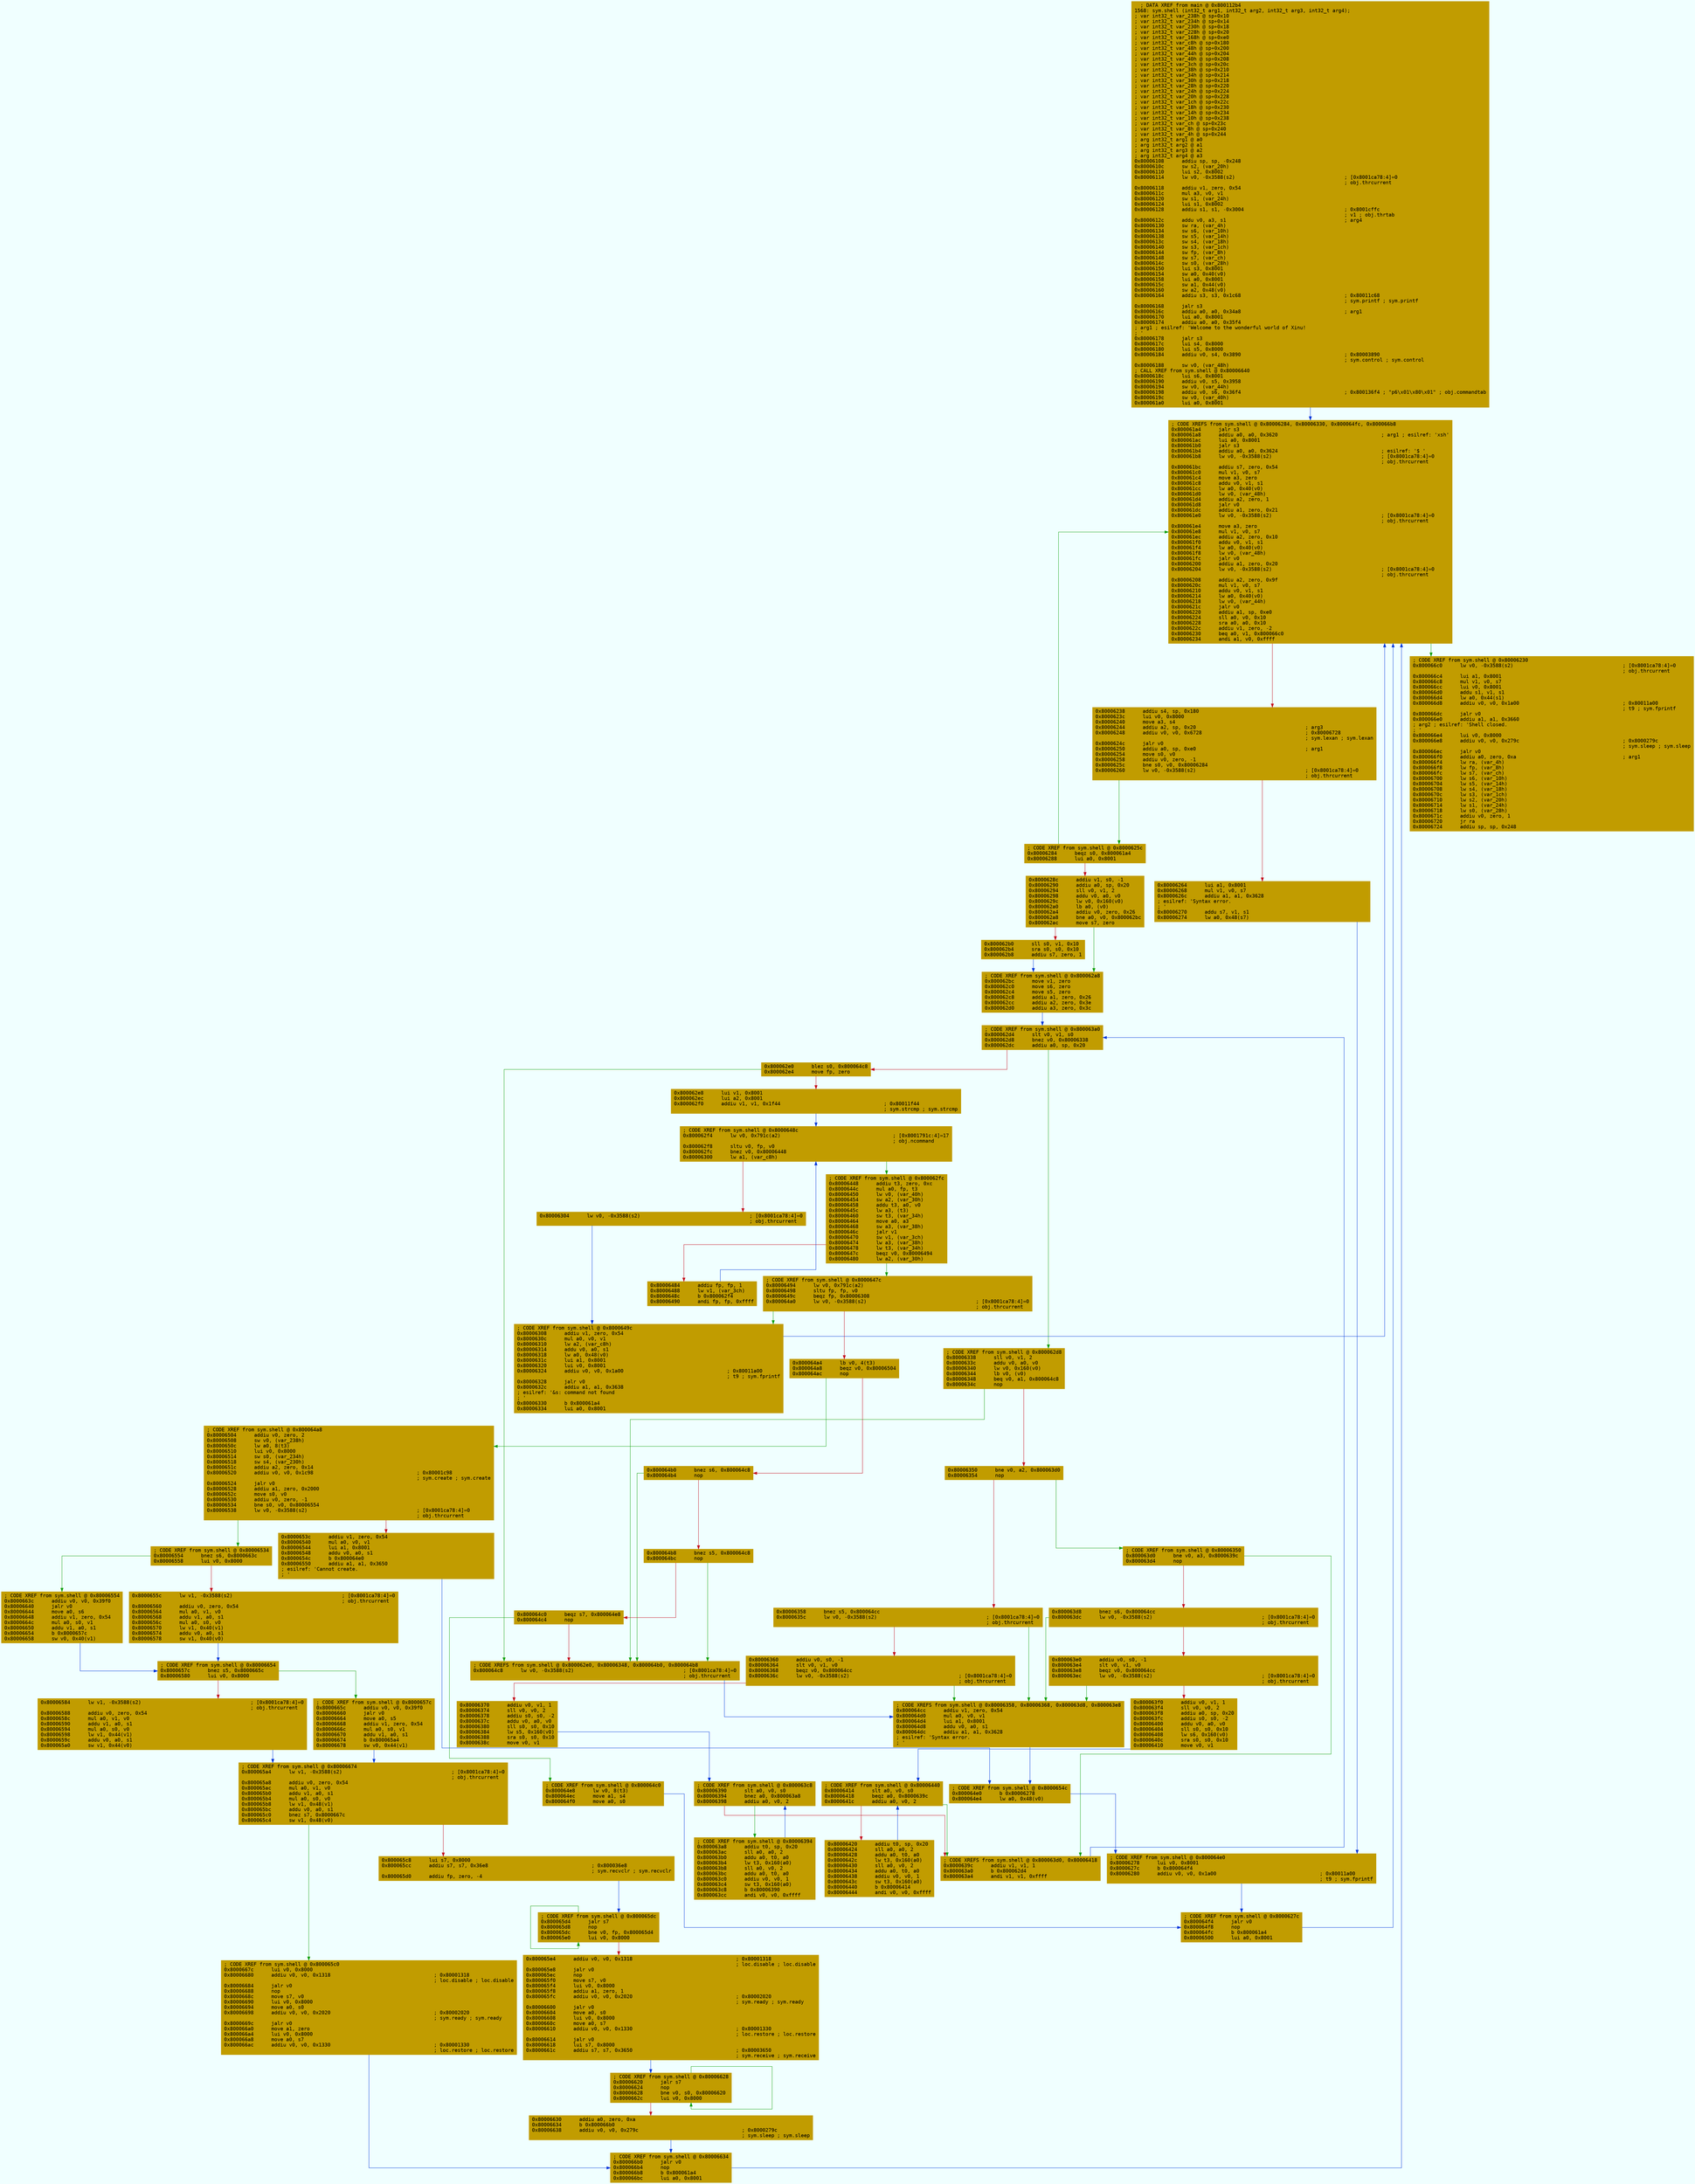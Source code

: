 digraph code {
	graph [bgcolor=azure fontsize=8 fontname="Courier" splines="ortho"];
	node [fillcolor=gray style=filled shape=box];
	edge [arrowhead="normal"];
	"0x80006108" [URL="sym.shell/0x80006108", fillcolor="#c19c00",color="#c19c00", fontname="Courier",label="  ; DATA XREF from main @ 0x800112b4\l1568: sym.shell (int32_t arg1, int32_t arg2, int32_t arg3, int32_t arg4);\l; var int32_t var_238h @ sp+0x10\l; var int32_t var_234h @ sp+0x14\l; var int32_t var_230h @ sp+0x18\l; var int32_t var_228h @ sp+0x20\l; var int32_t var_168h @ sp+0xe0\l; var int32_t var_c8h @ sp+0x180\l; var int32_t var_48h @ sp+0x200\l; var int32_t var_44h @ sp+0x204\l; var int32_t var_40h @ sp+0x208\l; var int32_t var_3ch @ sp+0x20c\l; var int32_t var_38h @ sp+0x210\l; var int32_t var_34h @ sp+0x214\l; var int32_t var_30h @ sp+0x218\l; var int32_t var_28h @ sp+0x220\l; var int32_t var_24h @ sp+0x224\l; var int32_t var_20h @ sp+0x228\l; var int32_t var_1ch @ sp+0x22c\l; var int32_t var_18h @ sp+0x230\l; var int32_t var_14h @ sp+0x234\l; var int32_t var_10h @ sp+0x238\l; var int32_t var_ch @ sp+0x23c\l; var int32_t var_8h @ sp+0x240\l; var int32_t var_4h @ sp+0x244\l; arg int32_t arg1 @ a0\l; arg int32_t arg2 @ a1\l; arg int32_t arg3 @ a2\l; arg int32_t arg4 @ a3\l0x80006108      addiu sp, sp, -0x248\l0x8000610c      sw s2, (var_20h)\l0x80006110      lui s2, 0x8002\l0x80006114      lw v0, -0x3588(s2)                                     ; [0x8001ca78:4]=0\l                                                                       ; obj.thrcurrent\l0x80006118      addiu v1, zero, 0x54\l0x8000611c      mul a3, v0, v1\l0x80006120      sw s1, (var_24h)\l0x80006124      lui s1, 0x8002\l0x80006128      addiu s1, s1, -0x3004                                  ; 0x8001cffc\l                                                                       ; v1 ; obj.thrtab\l0x8000612c      addu v0, a3, s1                                        ; arg4\l0x80006130      sw ra, (var_4h)\l0x80006134      sw s6, (var_10h)\l0x80006138      sw s5, (var_14h)\l0x8000613c      sw s4, (var_18h)\l0x80006140      sw s3, (var_1ch)\l0x80006144      sw fp, (var_8h)\l0x80006148      sw s7, (var_ch)\l0x8000614c      sw s0, (var_28h)\l0x80006150      lui s3, 0x8001\l0x80006154      sw a0, 0x40(v0)\l0x80006158      lui a0, 0x8001\l0x8000615c      sw a1, 0x44(v0)\l0x80006160      sw a2, 0x48(v0)\l0x80006164      addiu s3, s3, 0x1c68                                   ; 0x80011c68\l                                                                       ; sym.printf ; sym.printf\l0x80006168      jalr s3\l0x8000616c      addiu a0, a0, 0x34a8                                   ; arg1\l0x80006170      lui a0, 0x8001\l0x80006174      addiu a0, a0, 0x35f4                                   \l; arg1 ; esilref: 'Welcome to the wonderful world of Xinu!\l; '\l0x80006178      jalr s3\l0x8000617c      lui s4, 0x8000\l0x80006180      lui s5, 0x8000\l0x80006184      addiu v0, s4, 0x3890                                   ; 0x80003890\l                                                                       ; sym.control ; sym.control\l0x80006188      sw v0, (var_48h)\l; CALL XREF from sym.shell @ 0x80006640\l0x8000618c      lui s6, 0x8001\l0x80006190      addiu v0, s5, 0x3958\l0x80006194      sw v0, (var_44h)\l0x80006198      addiu v0, s6, 0x36f4                                   ; 0x800136f4 ; \"p6\\x01\\x80\\x01\" ; obj.commandtab\l0x8000619c      sw v0, (var_40h)\l0x800061a0      lui a0, 0x8001\l"]
	"0x800061a4" [URL="sym.shell/0x800061a4", fillcolor="#c19c00",color="#c19c00", fontname="Courier",label="; CODE XREFS from sym.shell @ 0x80006284, 0x80006330, 0x800064fc, 0x800066b8\l0x800061a4      jalr s3\l0x800061a8      addiu a0, a0, 0x3620                                   ; arg1 ; esilref: 'xsh'\l0x800061ac      lui a0, 0x8001\l0x800061b0      jalr s3\l0x800061b4      addiu a0, a0, 0x3624                                   ; esilref: '$ '\l0x800061b8      lw v0, -0x3588(s2)                                     ; [0x8001ca78:4]=0\l                                                                       ; obj.thrcurrent\l0x800061bc      addiu s7, zero, 0x54\l0x800061c0      mul v1, v0, s7\l0x800061c4      move a3, zero\l0x800061c8      addu v0, v1, s1\l0x800061cc      lw a0, 0x40(v0)\l0x800061d0      lw v0, (var_48h)\l0x800061d4      addiu a2, zero, 1\l0x800061d8      jalr v0\l0x800061dc      addiu a1, zero, 0x21\l0x800061e0      lw v0, -0x3588(s2)                                     ; [0x8001ca78:4]=0\l                                                                       ; obj.thrcurrent\l0x800061e4      move a3, zero\l0x800061e8      mul v1, v0, s7\l0x800061ec      addiu a2, zero, 0x10\l0x800061f0      addu v0, v1, s1\l0x800061f4      lw a0, 0x40(v0)\l0x800061f8      lw v0, (var_48h)\l0x800061fc      jalr v0\l0x80006200      addiu a1, zero, 0x20\l0x80006204      lw v0, -0x3588(s2)                                     ; [0x8001ca78:4]=0\l                                                                       ; obj.thrcurrent\l0x80006208      addiu a2, zero, 0x9f\l0x8000620c      mul v1, v0, s7\l0x80006210      addu v0, v1, s1\l0x80006214      lw a0, 0x40(v0)\l0x80006218      lw v0, (var_44h)\l0x8000621c      jalr v0\l0x80006220      addiu a1, sp, 0xe0\l0x80006224      sll a0, v0, 0x10\l0x80006228      sra a0, a0, 0x10\l0x8000622c      addiu v1, zero, -2\l0x80006230      beq a0, v1, 0x800066c0\l0x80006234      andi a1, v0, 0xffff\l"]
	"0x80006238" [URL="sym.shell/0x80006238", fillcolor="#c19c00",color="#c19c00", fontname="Courier",label="0x80006238      addiu s4, sp, 0x180\l0x8000623c      lui v0, 0x8000\l0x80006240      move a3, s4\l0x80006244      addiu a2, sp, 0x20                                     ; arg3\l0x80006248      addiu v0, v0, 0x6728                                   ; 0x80006728\l                                                                       ; sym.lexan ; sym.lexan\l0x8000624c      jalr v0\l0x80006250      addiu a0, sp, 0xe0                                     ; arg1\l0x80006254      move s0, v0\l0x80006258      addiu v0, zero, -1\l0x8000625c      bne s0, v0, 0x80006284\l0x80006260      lw v0, -0x3588(s2)                                     ; [0x8001ca78:4]=0\l                                                                       ; obj.thrcurrent\l"]
	"0x80006264" [URL="sym.shell/0x80006264", fillcolor="#c19c00",color="#c19c00", fontname="Courier",label="0x80006264      lui a1, 0x8001\l0x80006268      mul v1, v0, s7\l0x8000626c      addiu a1, a1, 0x3628                                   \l; esilref: 'Syntax error.\l; '\l0x80006270      addu s7, v1, s1\l0x80006274      lw a0, 0x48(s7)\l"]
	"0x80006278" [URL="sym.shell/0x80006278", fillcolor="#c19c00",color="#c19c00", fontname="Courier",label="; CODE XREF from sym.shell @ 0x800064e0\l0x80006278      lui v0, 0x8001\l0x8000627c      b 0x800064f4\l0x80006280      addiu v0, v0, 0x1a00                                   ; 0x80011a00\l                                                                       ; t9 ; sym.fprintf\l"]
	"0x80006284" [URL="sym.shell/0x80006284", fillcolor="#c19c00",color="#c19c00", fontname="Courier",label="; CODE XREF from sym.shell @ 0x8000625c\l0x80006284      beqz s0, 0x800061a4\l0x80006288      lui a0, 0x8001\l"]
	"0x8000628c" [URL="sym.shell/0x8000628c", fillcolor="#c19c00",color="#c19c00", fontname="Courier",label="0x8000628c      addiu v1, s0, -1\l0x80006290      addiu a0, sp, 0x20\l0x80006294      sll v0, v1, 2\l0x80006298      addu v0, a0, v0\l0x8000629c      lw v0, 0x160(v0)\l0x800062a0      lb a0, (v0)\l0x800062a4      addiu v0, zero, 0x26\l0x800062a8      bne a0, v0, 0x800062bc\l0x800062ac      move s7, zero\l"]
	"0x800062b0" [URL="sym.shell/0x800062b0", fillcolor="#c19c00",color="#c19c00", fontname="Courier",label="0x800062b0      sll s0, v1, 0x10\l0x800062b4      sra s0, s0, 0x10\l0x800062b8      addiu s7, zero, 1\l"]
	"0x800062bc" [URL="sym.shell/0x800062bc", fillcolor="#c19c00",color="#c19c00", fontname="Courier",label="; CODE XREF from sym.shell @ 0x800062a8\l0x800062bc      move v1, zero\l0x800062c0      move s6, zero\l0x800062c4      move s5, zero\l0x800062c8      addiu a1, zero, 0x26\l0x800062cc      addiu a2, zero, 0x3e\l0x800062d0      addiu a3, zero, 0x3c\l"]
	"0x800062d4" [URL="sym.shell/0x800062d4", fillcolor="#c19c00",color="#c19c00", fontname="Courier",label="; CODE XREF from sym.shell @ 0x800063a0\l0x800062d4      slt v0, v1, s0\l0x800062d8      bnez v0, 0x80006338\l0x800062dc      addiu a0, sp, 0x20\l"]
	"0x800062e0" [URL="sym.shell/0x800062e0", fillcolor="#c19c00",color="#c19c00", fontname="Courier",label="0x800062e0      blez s0, 0x800064c8\l0x800062e4      move fp, zero\l"]
	"0x800062e8" [URL="sym.shell/0x800062e8", fillcolor="#c19c00",color="#c19c00", fontname="Courier",label="0x800062e8      lui v1, 0x8001\l0x800062ec      lui a2, 0x8001\l0x800062f0      addiu v1, v1, 0x1f44                                   ; 0x80011f44\l                                                                       ; sym.strcmp ; sym.strcmp\l"]
	"0x800062f4" [URL="sym.shell/0x800062f4", fillcolor="#c19c00",color="#c19c00", fontname="Courier",label="; CODE XREF from sym.shell @ 0x8000648c\l0x800062f4      lw v0, 0x791c(a2)                                      ; [0x8001791c:4]=17\l                                                                       ; obj.ncommand\l0x800062f8      sltu v0, fp, v0\l0x800062fc      bnez v0, 0x80006448\l0x80006300      lw a1, (var_c8h)\l"]
	"0x80006304" [URL="sym.shell/0x80006304", fillcolor="#c19c00",color="#c19c00", fontname="Courier",label="0x80006304      lw v0, -0x3588(s2)                                     ; [0x8001ca78:4]=0\l                                                                       ; obj.thrcurrent\l"]
	"0x80006308" [URL="sym.shell/0x80006308", fillcolor="#c19c00",color="#c19c00", fontname="Courier",label="; CODE XREF from sym.shell @ 0x8000649c\l0x80006308      addiu v1, zero, 0x54\l0x8000630c      mul a0, v0, v1\l0x80006310      lw a2, (var_c8h)\l0x80006314      addu v0, a0, s1\l0x80006318      lw a0, 0x48(v0)\l0x8000631c      lui a1, 0x8001\l0x80006320      lui v0, 0x8001\l0x80006324      addiu v0, v0, 0x1a00                                   ; 0x80011a00\l                                                                       ; t9 ; sym.fprintf\l0x80006328      jalr v0\l0x8000632c      addiu a1, a1, 0x3638                                   \l; esilref: '&s: command not found\l; '\l0x80006330      b 0x800061a4\l0x80006334      lui a0, 0x8001\l"]
	"0x80006338" [URL="sym.shell/0x80006338", fillcolor="#c19c00",color="#c19c00", fontname="Courier",label="; CODE XREF from sym.shell @ 0x800062d8\l0x80006338      sll v0, v1, 2\l0x8000633c      addu v0, a0, v0\l0x80006340      lw v0, 0x160(v0)\l0x80006344      lb v0, (v0)\l0x80006348      beq v0, a1, 0x800064c8\l0x8000634c      nop\l"]
	"0x80006350" [URL="sym.shell/0x80006350", fillcolor="#c19c00",color="#c19c00", fontname="Courier",label="0x80006350      bne v0, a2, 0x800063d0\l0x80006354      nop\l"]
	"0x80006358" [URL="sym.shell/0x80006358", fillcolor="#c19c00",color="#c19c00", fontname="Courier",label="0x80006358      bnez s5, 0x800064cc\l0x8000635c      lw v0, -0x3588(s2)                                     ; [0x8001ca78:4]=0\l                                                                       ; obj.thrcurrent\l"]
	"0x80006360" [URL="sym.shell/0x80006360", fillcolor="#c19c00",color="#c19c00", fontname="Courier",label="0x80006360      addiu v0, s0, -1\l0x80006364      slt v0, v1, v0\l0x80006368      beqz v0, 0x800064cc\l0x8000636c      lw v0, -0x3588(s2)                                     ; [0x8001ca78:4]=0\l                                                                       ; obj.thrcurrent\l"]
	"0x80006370" [URL="sym.shell/0x80006370", fillcolor="#c19c00",color="#c19c00", fontname="Courier",label="0x80006370      addiu v0, v1, 1\l0x80006374      sll v0, v0, 2\l0x80006378      addiu s0, s0, -2\l0x8000637c      addu v0, a0, v0\l0x80006380      sll s0, s0, 0x10\l0x80006384      lw s5, 0x160(v0)\l0x80006388      sra s0, s0, 0x10\l0x8000638c      move v0, v1\l"]
	"0x80006390" [URL="sym.shell/0x80006390", fillcolor="#c19c00",color="#c19c00", fontname="Courier",label="; CODE XREF from sym.shell @ 0x800063c8\l0x80006390      slt a0, v0, s0\l0x80006394      bnez a0, 0x800063a8\l0x80006398      addiu a0, v0, 2\l"]
	"0x8000639c" [URL="sym.shell/0x8000639c", fillcolor="#c19c00",color="#c19c00", fontname="Courier",label="; CODE XREFS from sym.shell @ 0x800063d0, 0x80006418\l0x8000639c      addiu v1, v1, 1\l0x800063a0      b 0x800062d4\l0x800063a4      andi v1, v1, 0xffff\l"]
	"0x800063a8" [URL="sym.shell/0x800063a8", fillcolor="#c19c00",color="#c19c00", fontname="Courier",label="; CODE XREF from sym.shell @ 0x80006394\l0x800063a8      addiu t0, sp, 0x20\l0x800063ac      sll a0, a0, 2\l0x800063b0      addu a0, t0, a0\l0x800063b4      lw t3, 0x160(a0)\l0x800063b8      sll a0, v0, 2\l0x800063bc      addu a0, t0, a0\l0x800063c0      addiu v0, v0, 1\l0x800063c4      sw t3, 0x160(a0)\l0x800063c8      b 0x80006390\l0x800063cc      andi v0, v0, 0xffff\l"]
	"0x800063d0" [URL="sym.shell/0x800063d0", fillcolor="#c19c00",color="#c19c00", fontname="Courier",label="; CODE XREF from sym.shell @ 0x80006350\l0x800063d0      bne v0, a3, 0x8000639c\l0x800063d4      nop\l"]
	"0x800063d8" [URL="sym.shell/0x800063d8", fillcolor="#c19c00",color="#c19c00", fontname="Courier",label="0x800063d8      bnez s6, 0x800064cc\l0x800063dc      lw v0, -0x3588(s2)                                     ; [0x8001ca78:4]=0\l                                                                       ; obj.thrcurrent\l"]
	"0x800063e0" [URL="sym.shell/0x800063e0", fillcolor="#c19c00",color="#c19c00", fontname="Courier",label="0x800063e0      addiu v0, s0, -1\l0x800063e4      slt v0, v1, v0\l0x800063e8      beqz v0, 0x800064cc\l0x800063ec      lw v0, -0x3588(s2)                                     ; [0x8001ca78:4]=0\l                                                                       ; obj.thrcurrent\l"]
	"0x800063f0" [URL="sym.shell/0x800063f0", fillcolor="#c19c00",color="#c19c00", fontname="Courier",label="0x800063f0      addiu v0, v1, 1\l0x800063f4      sll v0, v0, 2\l0x800063f8      addiu a0, sp, 0x20\l0x800063fc      addiu s0, s0, -2\l0x80006400      addu v0, a0, v0\l0x80006404      sll s0, s0, 0x10\l0x80006408      lw s6, 0x160(v0)\l0x8000640c      sra s0, s0, 0x10\l0x80006410      move v0, v1\l"]
	"0x80006414" [URL="sym.shell/0x80006414", fillcolor="#c19c00",color="#c19c00", fontname="Courier",label="; CODE XREF from sym.shell @ 0x80006440\l0x80006414      slt a0, v0, s0\l0x80006418      beqz a0, 0x8000639c\l0x8000641c      addiu a0, v0, 2\l"]
	"0x80006420" [URL="sym.shell/0x80006420", fillcolor="#c19c00",color="#c19c00", fontname="Courier",label="0x80006420      addiu t0, sp, 0x20\l0x80006424      sll a0, a0, 2\l0x80006428      addu a0, t0, a0\l0x8000642c      lw t3, 0x160(a0)\l0x80006430      sll a0, v0, 2\l0x80006434      addu a0, t0, a0\l0x80006438      addiu v0, v0, 1\l0x8000643c      sw t3, 0x160(a0)\l0x80006440      b 0x80006414\l0x80006444      andi v0, v0, 0xffff\l"]
	"0x80006448" [URL="sym.shell/0x80006448", fillcolor="#c19c00",color="#c19c00", fontname="Courier",label="; CODE XREF from sym.shell @ 0x800062fc\l0x80006448      addiu t3, zero, 0xc\l0x8000644c      mul a0, fp, t3\l0x80006450      lw v0, (var_40h)\l0x80006454      sw a2, (var_30h)\l0x80006458      addu t3, a0, v0\l0x8000645c      lw a3, (t3)\l0x80006460      sw t3, (var_34h)\l0x80006464      move a0, a3\l0x80006468      sw a3, (var_38h)\l0x8000646c      jalr v1\l0x80006470      sw v1, (var_3ch)\l0x80006474      lw a3, (var_38h)\l0x80006478      lw t3, (var_34h)\l0x8000647c      beqz v0, 0x80006494\l0x80006480      lw a2, (var_30h)\l"]
	"0x80006484" [URL="sym.shell/0x80006484", fillcolor="#c19c00",color="#c19c00", fontname="Courier",label="0x80006484      addiu fp, fp, 1\l0x80006488      lw v1, (var_3ch)\l0x8000648c      b 0x800062f4\l0x80006490      andi fp, fp, 0xffff\l"]
	"0x80006494" [URL="sym.shell/0x80006494", fillcolor="#c19c00",color="#c19c00", fontname="Courier",label="; CODE XREF from sym.shell @ 0x8000647c\l0x80006494      lw v0, 0x791c(a2)\l0x80006498      sltu fp, fp, v0\l0x8000649c      beqz fp, 0x80006308\l0x800064a0      lw v0, -0x3588(s2)                                     ; [0x8001ca78:4]=0\l                                                                       ; obj.thrcurrent\l"]
	"0x800064a4" [URL="sym.shell/0x800064a4", fillcolor="#c19c00",color="#c19c00", fontname="Courier",label="0x800064a4      lb v0, 4(t3)\l0x800064a8      beqz v0, 0x80006504\l0x800064ac      nop\l"]
	"0x800064b0" [URL="sym.shell/0x800064b0", fillcolor="#c19c00",color="#c19c00", fontname="Courier",label="0x800064b0      bnez s6, 0x800064c8\l0x800064b4      nop\l"]
	"0x800064b8" [URL="sym.shell/0x800064b8", fillcolor="#c19c00",color="#c19c00", fontname="Courier",label="0x800064b8      bnez s5, 0x800064c8\l0x800064bc      nop\l"]
	"0x800064c0" [URL="sym.shell/0x800064c0", fillcolor="#c19c00",color="#c19c00", fontname="Courier",label="0x800064c0      beqz s7, 0x800064e8\l0x800064c4      nop\l"]
	"0x800064c8" [URL="sym.shell/0x800064c8", fillcolor="#c19c00",color="#c19c00", fontname="Courier",label="; CODE XREFS from sym.shell @ 0x800062e0, 0x80006348, 0x800064b0, 0x800064b8\l0x800064c8      lw v0, -0x3588(s2)                                     ; [0x8001ca78:4]=0\l                                                                       ; obj.thrcurrent\l"]
	"0x800064cc" [URL="sym.shell/0x800064cc", fillcolor="#c19c00",color="#c19c00", fontname="Courier",label="; CODE XREFS from sym.shell @ 0x80006358, 0x80006368, 0x800063d8, 0x800063e8\l0x800064cc      addiu v1, zero, 0x54\l0x800064d0      mul a0, v0, v1\l0x800064d4      lui a1, 0x8001\l0x800064d8      addu v0, a0, s1\l0x800064dc      addiu a1, a1, 0x3628                                   \l; esilref: 'Syntax error.\l; '\l"]
	"0x800064e0" [URL="sym.shell/0x800064e0", fillcolor="#c19c00",color="#c19c00", fontname="Courier",label="; CODE XREF from sym.shell @ 0x8000654c\l0x800064e0      b 0x80006278\l0x800064e4      lw a0, 0x48(v0)\l"]
	"0x800064e8" [URL="sym.shell/0x800064e8", fillcolor="#c19c00",color="#c19c00", fontname="Courier",label="; CODE XREF from sym.shell @ 0x800064c0\l0x800064e8      lw v0, 8(t3)\l0x800064ec      move a1, s4\l0x800064f0      move a0, s0\l"]
	"0x800064f4" [URL="sym.shell/0x800064f4", fillcolor="#c19c00",color="#c19c00", fontname="Courier",label="; CODE XREF from sym.shell @ 0x8000627c\l0x800064f4      jalr v0\l0x800064f8      nop\l0x800064fc      b 0x800061a4\l0x80006500      lui a0, 0x8001\l"]
	"0x80006504" [URL="sym.shell/0x80006504", fillcolor="#c19c00",color="#c19c00", fontname="Courier",label="; CODE XREF from sym.shell @ 0x800064a8\l0x80006504      addiu v0, zero, 2\l0x80006508      sw v0, (var_238h)\l0x8000650c      lw a0, 8(t3)\l0x80006510      lui v0, 0x8000\l0x80006514      sw s0, (var_234h)\l0x80006518      sw s4, (var_230h)\l0x8000651c      addiu a2, zero, 0x14\l0x80006520      addiu v0, v0, 0x1c98                                   ; 0x80001c98\l                                                                       ; sym.create ; sym.create\l0x80006524      jalr v0\l0x80006528      addiu a1, zero, 0x2000\l0x8000652c      move s0, v0\l0x80006530      addiu v0, zero, -1\l0x80006534      bne s0, v0, 0x80006554\l0x80006538      lw v0, -0x3588(s2)                                     ; [0x8001ca78:4]=0\l                                                                       ; obj.thrcurrent\l"]
	"0x8000653c" [URL="sym.shell/0x8000653c", fillcolor="#c19c00",color="#c19c00", fontname="Courier",label="0x8000653c      addiu v1, zero, 0x54\l0x80006540      mul a0, v0, v1\l0x80006544      lui a1, 0x8001\l0x80006548      addu v0, a0, s1\l0x8000654c      b 0x800064e0\l0x80006550      addiu a1, a1, 0x3650                                   \l; esilref: 'Cannot create.\l; '\l"]
	"0x80006554" [URL="sym.shell/0x80006554", fillcolor="#c19c00",color="#c19c00", fontname="Courier",label="; CODE XREF from sym.shell @ 0x80006534\l0x80006554      bnez s6, 0x8000663c\l0x80006558      lui v0, 0x8000\l"]
	"0x8000655c" [URL="sym.shell/0x8000655c", fillcolor="#c19c00",color="#c19c00", fontname="Courier",label="0x8000655c      lw v1, -0x3588(s2)                                     ; [0x8001ca78:4]=0\l                                                                       ; obj.thrcurrent\l0x80006560      addiu v0, zero, 0x54\l0x80006564      mul a0, v1, v0\l0x80006568      addu v1, a0, s1\l0x8000656c      mul a0, s0, v0\l0x80006570      lw v1, 0x40(v1)\l0x80006574      addu v0, a0, s1\l0x80006578      sw v1, 0x40(v0)\l"]
	"0x8000657c" [URL="sym.shell/0x8000657c", fillcolor="#c19c00",color="#c19c00", fontname="Courier",label="; CODE XREF from sym.shell @ 0x80006654\l0x8000657c      bnez s5, 0x8000665c\l0x80006580      lui v0, 0x8000\l"]
	"0x80006584" [URL="sym.shell/0x80006584", fillcolor="#c19c00",color="#c19c00", fontname="Courier",label="0x80006584      lw v1, -0x3588(s2)                                     ; [0x8001ca78:4]=0\l                                                                       ; obj.thrcurrent\l0x80006588      addiu v0, zero, 0x54\l0x8000658c      mul a0, v1, v0\l0x80006590      addu v1, a0, s1\l0x80006594      mul a0, s0, v0\l0x80006598      lw v1, 0x44(v1)\l0x8000659c      addu v0, a0, s1\l0x800065a0      sw v1, 0x44(v0)\l"]
	"0x800065a4" [URL="sym.shell/0x800065a4", fillcolor="#c19c00",color="#c19c00", fontname="Courier",label="; CODE XREF from sym.shell @ 0x80006674\l0x800065a4      lw v1, -0x3588(s2)                                     ; [0x8001ca78:4]=0\l                                                                       ; obj.thrcurrent\l0x800065a8      addiu v0, zero, 0x54\l0x800065ac      mul a0, v1, v0\l0x800065b0      addu v1, a0, s1\l0x800065b4      mul a0, s0, v0\l0x800065b8      lw v1, 0x48(v1)\l0x800065bc      addu v0, a0, s1\l0x800065c0      bnez s7, 0x8000667c\l0x800065c4      sw v1, 0x48(v0)\l"]
	"0x800065c8" [URL="sym.shell/0x800065c8", fillcolor="#c19c00",color="#c19c00", fontname="Courier",label="0x800065c8      lui s7, 0x8000\l0x800065cc      addiu s7, s7, 0x36e8                                   ; 0x800036e8\l                                                                       ; sym.recvclr ; sym.recvclr\l0x800065d0      addiu fp, zero, -4\l"]
	"0x800065d4" [URL="sym.shell/0x800065d4", fillcolor="#c19c00",color="#c19c00", fontname="Courier",label="; CODE XREF from sym.shell @ 0x800065dc\l0x800065d4      jalr s7\l0x800065d8      nop\l0x800065dc      bne v0, fp, 0x800065d4\l0x800065e0      lui v0, 0x8000\l"]
	"0x800065e4" [URL="sym.shell/0x800065e4", fillcolor="#c19c00",color="#c19c00", fontname="Courier",label="0x800065e4      addiu v0, v0, 0x1318                                   ; 0x80001318\l                                                                       ; loc.disable ; loc.disable\l0x800065e8      jalr v0\l0x800065ec      nop\l0x800065f0      move s7, v0\l0x800065f4      lui v0, 0x8000\l0x800065f8      addiu a1, zero, 1\l0x800065fc      addiu v0, v0, 0x2020                                   ; 0x80002020\l                                                                       ; sym.ready ; sym.ready\l0x80006600      jalr v0\l0x80006604      move a0, s0\l0x80006608      lui v0, 0x8000\l0x8000660c      move a0, s7\l0x80006610      addiu v0, v0, 0x1330                                   ; 0x80001330\l                                                                       ; loc.restore ; loc.restore\l0x80006614      jalr v0\l0x80006618      lui s7, 0x8000\l0x8000661c      addiu s7, s7, 0x3650                                   ; 0x80003650\l                                                                       ; sym.receive ; sym.receive\l"]
	"0x80006620" [URL="sym.shell/0x80006620", fillcolor="#c19c00",color="#c19c00", fontname="Courier",label="; CODE XREF from sym.shell @ 0x80006628\l0x80006620      jalr s7\l0x80006624      nop\l0x80006628      bne v0, s0, 0x80006620\l0x8000662c      lui v0, 0x8000\l"]
	"0x80006630" [URL="sym.shell/0x80006630", fillcolor="#c19c00",color="#c19c00", fontname="Courier",label="0x80006630      addiu a0, zero, 0xa\l0x80006634      b 0x800066b0\l0x80006638      addiu v0, v0, 0x279c                                   ; 0x8000279c\l                                                                       ; sym.sleep ; sym.sleep\l"]
	"0x8000663c" [URL="sym.shell/0x8000663c", fillcolor="#c19c00",color="#c19c00", fontname="Courier",label="; CODE XREF from sym.shell @ 0x80006554\l0x8000663c      addiu v0, v0, 0x39f0\l0x80006640      jalr v0\l0x80006644      move a0, s6\l0x80006648      addiu v1, zero, 0x54\l0x8000664c      mul a0, s0, v1\l0x80006650      addu v1, a0, s1\l0x80006654      b 0x8000657c\l0x80006658      sw v0, 0x40(v1)\l"]
	"0x8000665c" [URL="sym.shell/0x8000665c", fillcolor="#c19c00",color="#c19c00", fontname="Courier",label="; CODE XREF from sym.shell @ 0x8000657c\l0x8000665c      addiu v0, v0, 0x39f0\l0x80006660      jalr v0\l0x80006664      move a0, s5\l0x80006668      addiu v1, zero, 0x54\l0x8000666c      mul a0, s0, v1\l0x80006670      addu v1, a0, s1\l0x80006674      b 0x800065a4\l0x80006678      sw v0, 0x44(v1)\l"]
	"0x8000667c" [URL="sym.shell/0x8000667c", fillcolor="#c19c00",color="#c19c00", fontname="Courier",label="; CODE XREF from sym.shell @ 0x800065c0\l0x8000667c      lui v0, 0x8000\l0x80006680      addiu v0, v0, 0x1318                                   ; 0x80001318\l                                                                       ; loc.disable ; loc.disable\l0x80006684      jalr v0\l0x80006688      nop\l0x8000668c      move s7, v0\l0x80006690      lui v0, 0x8000\l0x80006694      move a0, s0\l0x80006698      addiu v0, v0, 0x2020                                   ; 0x80002020\l                                                                       ; sym.ready ; sym.ready\l0x8000669c      jalr v0\l0x800066a0      move a1, zero\l0x800066a4      lui v0, 0x8000\l0x800066a8      move a0, s7\l0x800066ac      addiu v0, v0, 0x1330                                   ; 0x80001330\l                                                                       ; loc.restore ; loc.restore\l"]
	"0x800066b0" [URL="sym.shell/0x800066b0", fillcolor="#c19c00",color="#c19c00", fontname="Courier",label="; CODE XREF from sym.shell @ 0x80006634\l0x800066b0      jalr v0\l0x800066b4      nop\l0x800066b8      b 0x800061a4\l0x800066bc      lui a0, 0x8001\l"]
	"0x800066c0" [URL="sym.shell/0x800066c0", fillcolor="#c19c00",color="#c19c00", fontname="Courier",label="; CODE XREF from sym.shell @ 0x80006230\l0x800066c0      lw v0, -0x3588(s2)                                     ; [0x8001ca78:4]=0\l                                                                       ; obj.thrcurrent\l0x800066c4      lui a1, 0x8001\l0x800066c8      mul v1, v0, s7\l0x800066cc      lui v0, 0x8001\l0x800066d0      addu s1, v1, s1\l0x800066d4      lw a0, 0x44(s1)\l0x800066d8      addiu v0, v0, 0x1a00                                   ; 0x80011a00\l                                                                       ; t9 ; sym.fprintf\l0x800066dc      jalr v0\l0x800066e0      addiu a1, a1, 0x3660                                   \l; arg2 ; esilref: 'Shell closed.\l; '\l0x800066e4      lui v0, 0x8000\l0x800066e8      addiu v0, v0, 0x279c                                   ; 0x8000279c\l                                                                       ; sym.sleep ; sym.sleep\l0x800066ec      jalr v0\l0x800066f0      addiu a0, zero, 0xa                                    ; arg1\l0x800066f4      lw ra, (var_4h)\l0x800066f8      lw fp, (var_8h)\l0x800066fc      lw s7, (var_ch)\l0x80006700      lw s6, (var_10h)\l0x80006704      lw s5, (var_14h)\l0x80006708      lw s4, (var_18h)\l0x8000670c      lw s3, (var_1ch)\l0x80006710      lw s2, (var_20h)\l0x80006714      lw s1, (var_24h)\l0x80006718      lw s0, (var_28h)\l0x8000671c      addiu v0, zero, 1\l0x80006720      jr ra\l0x80006724      addiu sp, sp, 0x248\l"]
        "0x80006108" -> "0x800061a4" [color="#0037da"];
        "0x800061a4" -> "0x800066c0" [color="#13a10e"];
        "0x800061a4" -> "0x80006238" [color="#c50f1f"];
        "0x80006238" -> "0x80006284" [color="#13a10e"];
        "0x80006238" -> "0x80006264" [color="#c50f1f"];
        "0x80006264" -> "0x80006278" [color="#0037da"];
        "0x80006278" -> "0x800064f4" [color="#0037da"];
        "0x80006284" -> "0x800061a4" [color="#13a10e"];
        "0x80006284" -> "0x8000628c" [color="#c50f1f"];
        "0x8000628c" -> "0x800062bc" [color="#13a10e"];
        "0x8000628c" -> "0x800062b0" [color="#c50f1f"];
        "0x800062b0" -> "0x800062bc" [color="#0037da"];
        "0x800062bc" -> "0x800062d4" [color="#0037da"];
        "0x800062d4" -> "0x80006338" [color="#13a10e"];
        "0x800062d4" -> "0x800062e0" [color="#c50f1f"];
        "0x800062e0" -> "0x800064c8" [color="#13a10e"];
        "0x800062e0" -> "0x800062e8" [color="#c50f1f"];
        "0x800062e8" -> "0x800062f4" [color="#0037da"];
        "0x800062f4" -> "0x80006448" [color="#13a10e"];
        "0x800062f4" -> "0x80006304" [color="#c50f1f"];
        "0x80006304" -> "0x80006308" [color="#0037da"];
        "0x80006308" -> "0x800061a4" [color="#0037da"];
        "0x80006338" -> "0x800064c8" [color="#13a10e"];
        "0x80006338" -> "0x80006350" [color="#c50f1f"];
        "0x80006350" -> "0x800063d0" [color="#13a10e"];
        "0x80006350" -> "0x80006358" [color="#c50f1f"];
        "0x80006358" -> "0x800064cc" [color="#13a10e"];
        "0x80006358" -> "0x80006360" [color="#c50f1f"];
        "0x80006360" -> "0x800064cc" [color="#13a10e"];
        "0x80006360" -> "0x80006370" [color="#c50f1f"];
        "0x80006370" -> "0x80006390" [color="#0037da"];
        "0x80006390" -> "0x800063a8" [color="#13a10e"];
        "0x80006390" -> "0x8000639c" [color="#c50f1f"];
        "0x8000639c" -> "0x800062d4" [color="#0037da"];
        "0x800063a8" -> "0x80006390" [color="#0037da"];
        "0x800063d0" -> "0x8000639c" [color="#13a10e"];
        "0x800063d0" -> "0x800063d8" [color="#c50f1f"];
        "0x800063d8" -> "0x800064cc" [color="#13a10e"];
        "0x800063d8" -> "0x800063e0" [color="#c50f1f"];
        "0x800063e0" -> "0x800064cc" [color="#13a10e"];
        "0x800063e0" -> "0x800063f0" [color="#c50f1f"];
        "0x800063f0" -> "0x80006414" [color="#0037da"];
        "0x80006414" -> "0x8000639c" [color="#13a10e"];
        "0x80006414" -> "0x80006420" [color="#c50f1f"];
        "0x80006420" -> "0x80006414" [color="#0037da"];
        "0x80006448" -> "0x80006494" [color="#13a10e"];
        "0x80006448" -> "0x80006484" [color="#c50f1f"];
        "0x80006484" -> "0x800062f4" [color="#0037da"];
        "0x80006494" -> "0x80006308" [color="#13a10e"];
        "0x80006494" -> "0x800064a4" [color="#c50f1f"];
        "0x800064a4" -> "0x80006504" [color="#13a10e"];
        "0x800064a4" -> "0x800064b0" [color="#c50f1f"];
        "0x800064b0" -> "0x800064c8" [color="#13a10e"];
        "0x800064b0" -> "0x800064b8" [color="#c50f1f"];
        "0x800064b8" -> "0x800064c8" [color="#13a10e"];
        "0x800064b8" -> "0x800064c0" [color="#c50f1f"];
        "0x800064c0" -> "0x800064e8" [color="#13a10e"];
        "0x800064c0" -> "0x800064c8" [color="#c50f1f"];
        "0x800064c8" -> "0x800064cc" [color="#0037da"];
        "0x800064cc" -> "0x800064e0" [color="#0037da"];
        "0x800064e0" -> "0x80006278" [color="#0037da"];
        "0x800064e8" -> "0x800064f4" [color="#0037da"];
        "0x800064f4" -> "0x800061a4" [color="#0037da"];
        "0x80006504" -> "0x80006554" [color="#13a10e"];
        "0x80006504" -> "0x8000653c" [color="#c50f1f"];
        "0x8000653c" -> "0x800064e0" [color="#0037da"];
        "0x80006554" -> "0x8000663c" [color="#13a10e"];
        "0x80006554" -> "0x8000655c" [color="#c50f1f"];
        "0x8000655c" -> "0x8000657c" [color="#0037da"];
        "0x8000657c" -> "0x8000665c" [color="#13a10e"];
        "0x8000657c" -> "0x80006584" [color="#c50f1f"];
        "0x80006584" -> "0x800065a4" [color="#0037da"];
        "0x800065a4" -> "0x8000667c" [color="#13a10e"];
        "0x800065a4" -> "0x800065c8" [color="#c50f1f"];
        "0x800065c8" -> "0x800065d4" [color="#0037da"];
        "0x800065d4" -> "0x800065d4" [color="#13a10e"];
        "0x800065d4" -> "0x800065e4" [color="#c50f1f"];
        "0x800065e4" -> "0x80006620" [color="#0037da"];
        "0x80006620" -> "0x80006620" [color="#13a10e"];
        "0x80006620" -> "0x80006630" [color="#c50f1f"];
        "0x80006630" -> "0x800066b0" [color="#0037da"];
        "0x8000663c" -> "0x8000657c" [color="#0037da"];
        "0x8000665c" -> "0x800065a4" [color="#0037da"];
        "0x8000667c" -> "0x800066b0" [color="#0037da"];
        "0x800066b0" -> "0x800061a4" [color="#0037da"];
}
